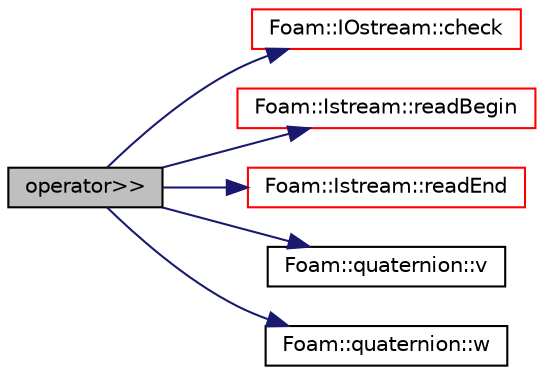 digraph "operator&gt;&gt;"
{
  bgcolor="transparent";
  edge [fontname="Helvetica",fontsize="10",labelfontname="Helvetica",labelfontsize="10"];
  node [fontname="Helvetica",fontsize="10",shape=record];
  rankdir="LR";
  Node135117 [label="operator\>\>",height=0.2,width=0.4,color="black", fillcolor="grey75", style="filled", fontcolor="black"];
  Node135117 -> Node135118 [color="midnightblue",fontsize="10",style="solid",fontname="Helvetica"];
  Node135118 [label="Foam::IOstream::check",height=0.2,width=0.4,color="red",URL="$a27333.html#a367eb3425fc4e8270e2aa961df8ac8a5",tooltip="Check IOstream status for given operation. "];
  Node135117 -> Node135169 [color="midnightblue",fontsize="10",style="solid",fontname="Helvetica"];
  Node135169 [label="Foam::Istream::readBegin",height=0.2,width=0.4,color="red",URL="$a27341.html#a0f770b511770a752d65282976e8a8078"];
  Node135117 -> Node135174 [color="midnightblue",fontsize="10",style="solid",fontname="Helvetica"];
  Node135174 [label="Foam::Istream::readEnd",height=0.2,width=0.4,color="red",URL="$a27341.html#a092d231ce97840ca80cad9b0e98acbb8"];
  Node135117 -> Node135175 [color="midnightblue",fontsize="10",style="solid",fontname="Helvetica"];
  Node135175 [label="Foam::quaternion::v",height=0.2,width=0.4,color="black",URL="$a29337.html#a0b28d9569e4deded6b9ae485461d0b04",tooltip="Vector part of the quaternion ( = axis of rotation) "];
  Node135117 -> Node135176 [color="midnightblue",fontsize="10",style="solid",fontname="Helvetica"];
  Node135176 [label="Foam::quaternion::w",height=0.2,width=0.4,color="black",URL="$a29337.html#a65b3f9bfe6acd8b71cefd575fab0d05c",tooltip="Scalar part of the quaternion ( = cos(theta/2) for rotation) "];
}

